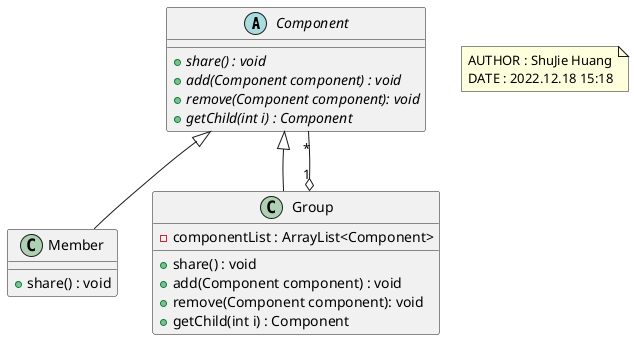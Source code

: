 @startuml

abstract class Component {
    + {abstract} share() : void
    + {abstract} add(Component component) : void
    + {abstract} remove(Component component): void
    + {abstract} getChild(int i) : Component
}

class Member {
    + share() : void
}

class Group {
    - componentList : ArrayList<Component>
    + share() : void
    + add(Component component) : void
    + remove(Component component): void
    + getChild(int i) : Component
}

Member -up-|> Component
Group -up-|> Component
Group "1" o-- "*" Component

note as annotation
  AUTHOR : ShuJie Huang
  DATE : 2022.12.18 15:18
end note

@enduml